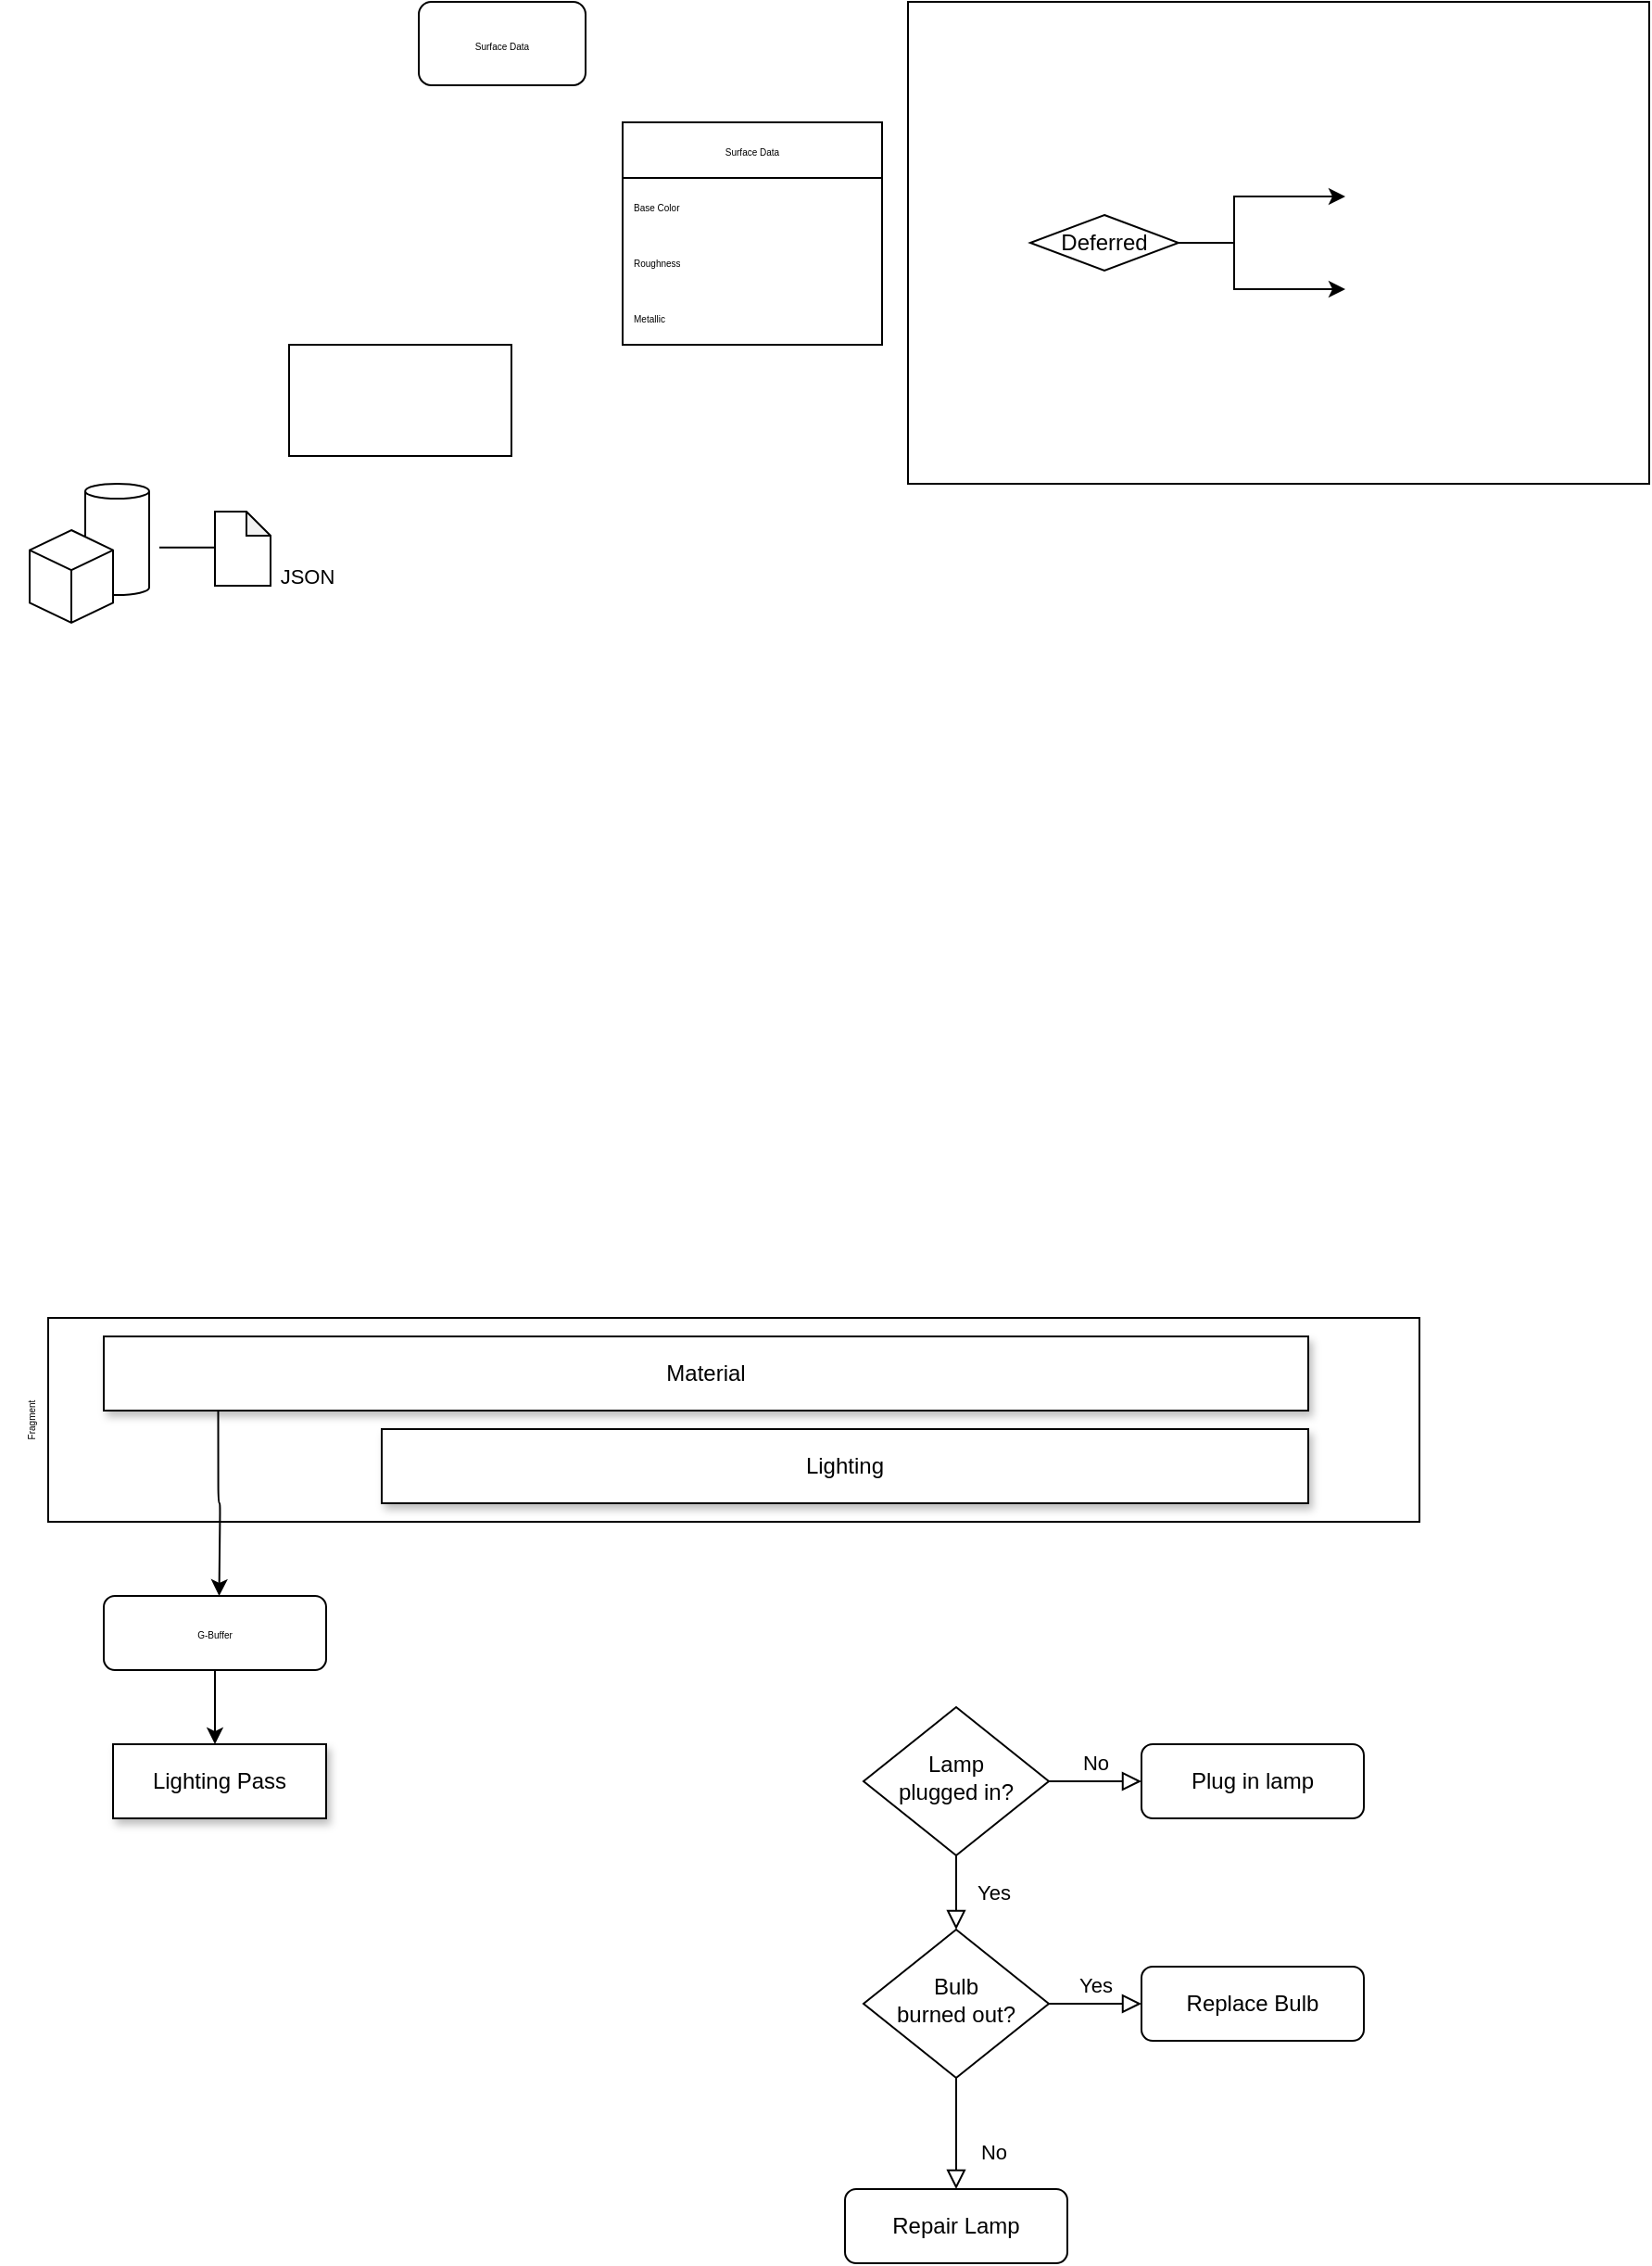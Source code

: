 <mxfile version="20.6.2" type="github">
  <diagram id="rjo74vok-zISJOvy7XTI" name="第 1 页">
    <mxGraphModel dx="346" dy="1365" grid="1" gridSize="10" guides="1" tooltips="1" connect="1" arrows="1" fold="1" page="1" pageScale="1" pageWidth="827" pageHeight="1169" math="0" shadow="0">
      <root>
        <mxCell id="0" />
        <mxCell id="1" parent="0" />
        <mxCell id="tUKbnSFkeA9dqwj0QO37-48" value="" style="rounded=0;whiteSpace=wrap;html=1;shadow=0;glass=0;sketch=0;fontSize=5;" vertex="1" parent="1">
          <mxGeometry x="70" y="420" width="740" height="110" as="geometry" />
        </mxCell>
        <mxCell id="tUKbnSFkeA9dqwj0QO37-13" value="" style="rounded=0;whiteSpace=wrap;html=1;fontSize=5;" vertex="1" parent="1">
          <mxGeometry x="534" y="-290" width="400" height="260" as="geometry" />
        </mxCell>
        <mxCell id="tUKbnSFkeA9dqwj0QO37-1" value="Deferred" style="rhombus;whiteSpace=wrap;html=1;" vertex="1" parent="1">
          <mxGeometry x="600" y="-175" width="80" height="30" as="geometry" />
        </mxCell>
        <mxCell id="tUKbnSFkeA9dqwj0QO37-2" value="" style="endArrow=classic;html=1;rounded=0;exitX=1;exitY=0.5;exitDx=0;exitDy=0;" edge="1" parent="1">
          <mxGeometry width="50" height="50" relative="1" as="geometry">
            <mxPoint x="710" y="-160" as="sourcePoint" />
            <mxPoint x="770" y="-185" as="targetPoint" />
            <Array as="points">
              <mxPoint x="710" y="-185" />
            </Array>
          </mxGeometry>
        </mxCell>
        <mxCell id="tUKbnSFkeA9dqwj0QO37-3" value="" style="endArrow=classic;html=1;rounded=0;exitX=1;exitY=0.5;exitDx=0;exitDy=0;" edge="1" parent="1">
          <mxGeometry width="50" height="50" relative="1" as="geometry">
            <mxPoint x="710" y="-160" as="sourcePoint" />
            <mxPoint x="770" y="-135" as="targetPoint" />
            <Array as="points">
              <mxPoint x="710" y="-135" />
            </Array>
          </mxGeometry>
        </mxCell>
        <mxCell id="tUKbnSFkeA9dqwj0QO37-4" value="" style="endArrow=none;html=1;rounded=0;entryX=1;entryY=0.5;entryDx=0;entryDy=0;" edge="1" parent="1" target="tUKbnSFkeA9dqwj0QO37-1">
          <mxGeometry width="50" height="50" relative="1" as="geometry">
            <mxPoint x="710" y="-160" as="sourcePoint" />
            <mxPoint x="670" y="-125" as="targetPoint" />
          </mxGeometry>
        </mxCell>
        <mxCell id="tUKbnSFkeA9dqwj0QO37-8" value="" style="shape=cylinder3;whiteSpace=wrap;html=1;boundedLbl=1;backgroundOutline=1;size=4.0;" vertex="1" parent="1">
          <mxGeometry x="90" y="-30" width="34.5" height="60" as="geometry" />
        </mxCell>
        <mxCell id="tUKbnSFkeA9dqwj0QO37-7" value="" style="html=1;whiteSpace=wrap;shape=isoCube2;backgroundOutline=1;isoAngle=15;" vertex="1" parent="1">
          <mxGeometry x="60" y="-5" width="45" height="50" as="geometry" />
        </mxCell>
        <mxCell id="tUKbnSFkeA9dqwj0QO37-9" value="" style="endArrow=none;html=1;rounded=0;" edge="1" parent="1">
          <mxGeometry width="50" height="50" relative="1" as="geometry">
            <mxPoint x="130" y="4.43" as="sourcePoint" />
            <mxPoint x="160" y="4.43" as="targetPoint" />
          </mxGeometry>
        </mxCell>
        <mxCell id="tUKbnSFkeA9dqwj0QO37-10" value="" style="shape=note;whiteSpace=wrap;html=1;backgroundOutline=1;darkOpacity=0.05;size=13;" vertex="1" parent="1">
          <mxGeometry x="160" y="-15" width="30" height="40" as="geometry" />
        </mxCell>
        <mxCell id="tUKbnSFkeA9dqwj0QO37-11" value="&lt;p style=&quot;line-height: 110%;&quot;&gt;&lt;font style=&quot;font-size: 11px;&quot;&gt;JSON&lt;/font&gt;&lt;/p&gt;" style="text;html=1;strokeColor=none;fillColor=none;align=center;verticalAlign=middle;whiteSpace=wrap;rounded=0;" vertex="1" parent="1">
          <mxGeometry x="190" y="10" width="40" height="20" as="geometry" />
        </mxCell>
        <mxCell id="tUKbnSFkeA9dqwj0QO37-15" value="Surface Data" style="rounded=1;whiteSpace=wrap;html=1;fontSize=5;" vertex="1" parent="1">
          <mxGeometry x="270" y="-290" width="90" height="45" as="geometry" />
        </mxCell>
        <mxCell id="tUKbnSFkeA9dqwj0QO37-17" value="Surface Data" style="swimlane;fontStyle=0;childLayout=stackLayout;horizontal=1;startSize=30;horizontalStack=0;resizeParent=1;resizeParentMax=0;resizeLast=0;collapsible=1;marginBottom=0;whiteSpace=wrap;html=1;fontSize=5;sketch=0;shadow=0;" vertex="1" parent="1">
          <mxGeometry x="380" y="-225" width="140" height="120" as="geometry" />
        </mxCell>
        <mxCell id="tUKbnSFkeA9dqwj0QO37-18" value="Base Color" style="text;strokeColor=none;fillColor=none;align=left;verticalAlign=middle;spacingLeft=4;spacingRight=4;overflow=hidden;points=[[0,0.5],[1,0.5]];portConstraint=eastwest;rotatable=0;whiteSpace=wrap;html=1;fontSize=5;" vertex="1" parent="tUKbnSFkeA9dqwj0QO37-17">
          <mxGeometry y="30" width="140" height="30" as="geometry" />
        </mxCell>
        <mxCell id="tUKbnSFkeA9dqwj0QO37-19" value="Roughness" style="text;strokeColor=none;fillColor=none;align=left;verticalAlign=middle;spacingLeft=4;spacingRight=4;overflow=hidden;points=[[0,0.5],[1,0.5]];portConstraint=eastwest;rotatable=0;whiteSpace=wrap;html=1;fontSize=5;" vertex="1" parent="tUKbnSFkeA9dqwj0QO37-17">
          <mxGeometry y="60" width="140" height="30" as="geometry" />
        </mxCell>
        <mxCell id="tUKbnSFkeA9dqwj0QO37-20" value="Metallic" style="text;strokeColor=none;fillColor=none;align=left;verticalAlign=middle;spacingLeft=4;spacingRight=4;overflow=hidden;points=[[0,0.5],[1,0.5]];portConstraint=eastwest;rotatable=0;whiteSpace=wrap;html=1;fontSize=5;" vertex="1" parent="tUKbnSFkeA9dqwj0QO37-17">
          <mxGeometry y="90" width="140" height="30" as="geometry" />
        </mxCell>
        <mxCell id="tUKbnSFkeA9dqwj0QO37-28" value="" style="rounded=0;whiteSpace=wrap;html=1;shadow=0;glass=0;sketch=0;fontSize=5;" vertex="1" parent="1">
          <mxGeometry x="200" y="-105" width="120" height="60" as="geometry" />
        </mxCell>
        <mxCell id="tUKbnSFkeA9dqwj0QO37-31" value="Material" style="rounded=0;whiteSpace=wrap;html=1;fontSize=12;glass=0;strokeWidth=1;shadow=1;" vertex="1" parent="1">
          <mxGeometry x="100" y="430" width="650" height="40" as="geometry" />
        </mxCell>
        <mxCell id="tUKbnSFkeA9dqwj0QO37-32" value="Yes" style="rounded=0;html=1;jettySize=auto;orthogonalLoop=1;fontSize=11;endArrow=block;endFill=0;endSize=8;strokeWidth=1;shadow=0;labelBackgroundColor=none;edgeStyle=orthogonalEdgeStyle;" edge="1" parent="1" source="tUKbnSFkeA9dqwj0QO37-34" target="tUKbnSFkeA9dqwj0QO37-38">
          <mxGeometry y="20" relative="1" as="geometry">
            <mxPoint as="offset" />
          </mxGeometry>
        </mxCell>
        <mxCell id="tUKbnSFkeA9dqwj0QO37-33" value="No" style="edgeStyle=orthogonalEdgeStyle;rounded=0;html=1;jettySize=auto;orthogonalLoop=1;fontSize=11;endArrow=block;endFill=0;endSize=8;strokeWidth=1;shadow=0;labelBackgroundColor=none;" edge="1" parent="1" source="tUKbnSFkeA9dqwj0QO37-34" target="tUKbnSFkeA9dqwj0QO37-35">
          <mxGeometry y="10" relative="1" as="geometry">
            <mxPoint as="offset" />
          </mxGeometry>
        </mxCell>
        <mxCell id="tUKbnSFkeA9dqwj0QO37-34" value="Lamp&lt;br&gt;plugged in?" style="rhombus;whiteSpace=wrap;html=1;shadow=0;fontFamily=Helvetica;fontSize=12;align=center;strokeWidth=1;spacing=6;spacingTop=-4;" vertex="1" parent="1">
          <mxGeometry x="510" y="630" width="100" height="80" as="geometry" />
        </mxCell>
        <mxCell id="tUKbnSFkeA9dqwj0QO37-35" value="Plug in lamp" style="rounded=1;whiteSpace=wrap;html=1;fontSize=12;glass=0;strokeWidth=1;shadow=0;" vertex="1" parent="1">
          <mxGeometry x="660" y="650" width="120" height="40" as="geometry" />
        </mxCell>
        <mxCell id="tUKbnSFkeA9dqwj0QO37-36" value="No" style="rounded=0;html=1;jettySize=auto;orthogonalLoop=1;fontSize=11;endArrow=block;endFill=0;endSize=8;strokeWidth=1;shadow=0;labelBackgroundColor=none;edgeStyle=orthogonalEdgeStyle;" edge="1" parent="1" source="tUKbnSFkeA9dqwj0QO37-38" target="tUKbnSFkeA9dqwj0QO37-39">
          <mxGeometry x="0.333" y="20" relative="1" as="geometry">
            <mxPoint as="offset" />
          </mxGeometry>
        </mxCell>
        <mxCell id="tUKbnSFkeA9dqwj0QO37-37" value="Yes" style="edgeStyle=orthogonalEdgeStyle;rounded=0;html=1;jettySize=auto;orthogonalLoop=1;fontSize=11;endArrow=block;endFill=0;endSize=8;strokeWidth=1;shadow=0;labelBackgroundColor=none;" edge="1" parent="1" source="tUKbnSFkeA9dqwj0QO37-38" target="tUKbnSFkeA9dqwj0QO37-40">
          <mxGeometry y="10" relative="1" as="geometry">
            <mxPoint as="offset" />
          </mxGeometry>
        </mxCell>
        <mxCell id="tUKbnSFkeA9dqwj0QO37-38" value="Bulb&lt;br&gt;burned out?" style="rhombus;whiteSpace=wrap;html=1;shadow=0;fontFamily=Helvetica;fontSize=12;align=center;strokeWidth=1;spacing=6;spacingTop=-4;" vertex="1" parent="1">
          <mxGeometry x="510" y="750" width="100" height="80" as="geometry" />
        </mxCell>
        <mxCell id="tUKbnSFkeA9dqwj0QO37-39" value="Repair Lamp" style="rounded=1;whiteSpace=wrap;html=1;fontSize=12;glass=0;strokeWidth=1;shadow=0;" vertex="1" parent="1">
          <mxGeometry x="500" y="890" width="120" height="40" as="geometry" />
        </mxCell>
        <mxCell id="tUKbnSFkeA9dqwj0QO37-40" value="Replace Bulb" style="rounded=1;whiteSpace=wrap;html=1;fontSize=12;glass=0;strokeWidth=1;shadow=0;" vertex="1" parent="1">
          <mxGeometry x="660" y="770" width="120" height="40" as="geometry" />
        </mxCell>
        <mxCell id="tUKbnSFkeA9dqwj0QO37-45" value="" style="edgeStyle=orthogonalEdgeStyle;rounded=1;orthogonalLoop=1;jettySize=auto;html=1;fontSize=5;" edge="1" parent="1" source="tUKbnSFkeA9dqwj0QO37-43">
          <mxGeometry relative="1" as="geometry">
            <mxPoint x="160" y="650" as="targetPoint" />
          </mxGeometry>
        </mxCell>
        <mxCell id="tUKbnSFkeA9dqwj0QO37-43" value="G-Buffer" style="rounded=1;whiteSpace=wrap;html=1;shadow=0;glass=0;sketch=0;fontSize=5;" vertex="1" parent="1">
          <mxGeometry x="100" y="570" width="120" height="40" as="geometry" />
        </mxCell>
        <mxCell id="tUKbnSFkeA9dqwj0QO37-46" value="Lighting Pass" style="rounded=0;whiteSpace=wrap;html=1;fontSize=12;glass=0;strokeWidth=1;shadow=1;" vertex="1" parent="1">
          <mxGeometry x="105" y="650" width="115" height="40" as="geometry" />
        </mxCell>
        <mxCell id="tUKbnSFkeA9dqwj0QO37-47" value="Lighting" style="rounded=0;whiteSpace=wrap;html=1;fontSize=12;glass=0;strokeWidth=1;shadow=1;" vertex="1" parent="1">
          <mxGeometry x="250" y="480" width="500" height="40" as="geometry" />
        </mxCell>
        <mxCell id="tUKbnSFkeA9dqwj0QO37-49" value="" style="edgeStyle=orthogonalEdgeStyle;rounded=1;orthogonalLoop=1;jettySize=auto;html=1;fontSize=5;exitX=0.095;exitY=1.011;exitDx=0;exitDy=0;exitPerimeter=0;" edge="1" parent="1" source="tUKbnSFkeA9dqwj0QO37-31">
          <mxGeometry relative="1" as="geometry">
            <mxPoint x="162.26" y="530" as="sourcePoint" />
            <mxPoint x="162.26" y="570" as="targetPoint" />
          </mxGeometry>
        </mxCell>
        <mxCell id="tUKbnSFkeA9dqwj0QO37-50" value="Fragment" style="text;html=1;strokeColor=none;fillColor=none;align=center;verticalAlign=middle;whiteSpace=wrap;rounded=0;shadow=0;glass=0;sketch=0;fontSize=5;rotation=270;" vertex="1" parent="1">
          <mxGeometry x="30" y="460" width="60" height="30" as="geometry" />
        </mxCell>
      </root>
    </mxGraphModel>
  </diagram>
</mxfile>
